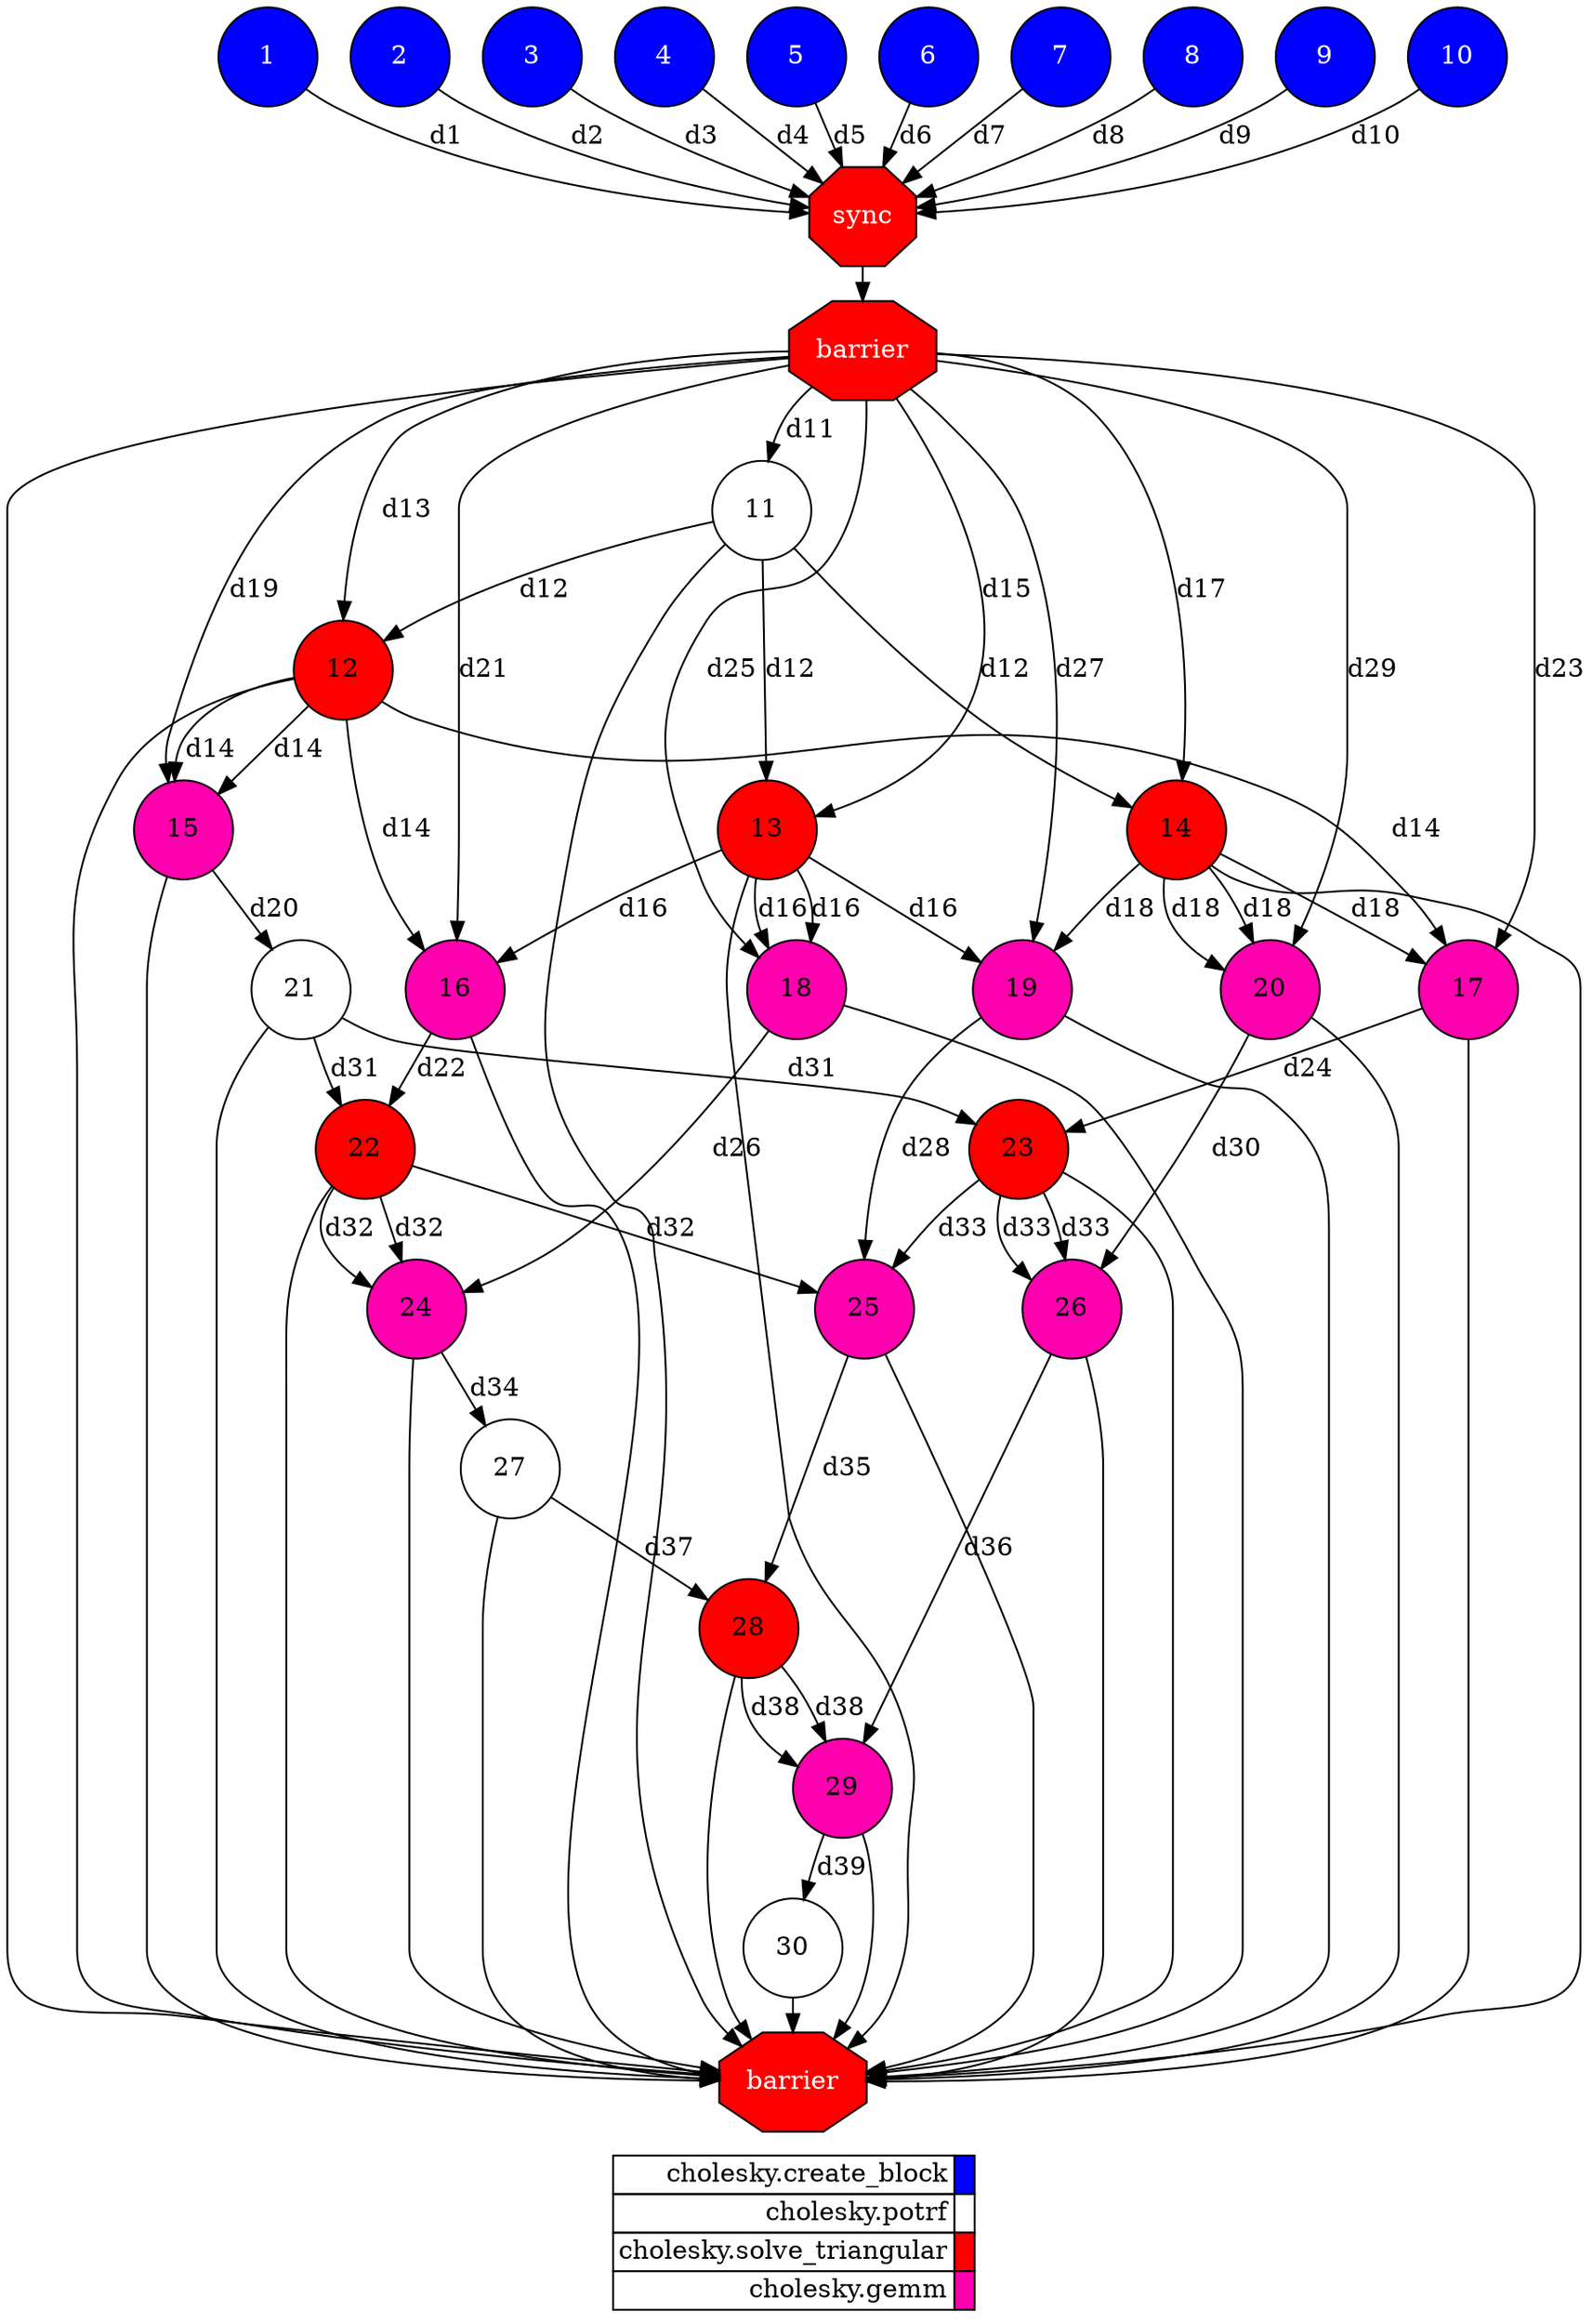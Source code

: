 digraph {
  rankdir=TB;
  labeljust="l";
  subgraph dependence_graph {
    ranksep=0.20;
    node[height=0.75];

1[shape=circle, style=filled fillcolor="#0000ff" fontcolor="#ffffff"];
2[shape=circle, style=filled fillcolor="#0000ff" fontcolor="#ffffff"];
3[shape=circle, style=filled fillcolor="#0000ff" fontcolor="#ffffff"];
4[shape=circle, style=filled fillcolor="#0000ff" fontcolor="#ffffff"];
5[shape=circle, style=filled fillcolor="#0000ff" fontcolor="#ffffff"];
6[shape=circle, style=filled fillcolor="#0000ff" fontcolor="#ffffff"];
7[shape=circle, style=filled fillcolor="#0000ff" fontcolor="#ffffff"];
8[shape=circle, style=filled fillcolor="#0000ff" fontcolor="#ffffff"];
9[shape=circle, style=filled fillcolor="#0000ff" fontcolor="#ffffff"];
10[shape=circle, style=filled fillcolor="#0000ff" fontcolor="#ffffff"];
Synchro1[label="sync", shape=octagon, style=filled fillcolor="#ff0000" fontcolor="#FFFFFF"];
1 -> Synchro1[ label="d1" ];
2 -> Synchro1[ label="d2" ];
3 -> Synchro1[ label="d3" ];
4 -> Synchro1[ label="d4" ];
5 -> Synchro1[ label="d5" ];
6 -> Synchro1[ label="d6" ];
7 -> Synchro1[ label="d7" ];
8 -> Synchro1[ label="d8" ];
9 -> Synchro1[ label="d9" ];
10 -> Synchro1[ label="d10" ];
Synchro2[label="barrier", shape=octagon, style=filled fillcolor="#ff0000" fontcolor="#FFFFFF"];
Synchro1 -> Synchro2;
11[shape=circle, style=filled fillcolor="#ffffff" fontcolor="#000000"];
Synchro2 -> 11[ label="d11" ];
12[shape=circle, style=filled fillcolor="#ff0000" fontcolor="#000000"];
11 -> 12[ label="d12" ];
Synchro2 -> 12[ label="d13" ];
13[shape=circle, style=filled fillcolor="#ff0000" fontcolor="#000000"];
11 -> 13[ label="d12" ];
Synchro2 -> 13[ label="d15" ];
14[shape=circle, style=filled fillcolor="#ff0000" fontcolor="#000000"];
11 -> 14[ label="d12" ];
Synchro2 -> 14[ label="d17" ];
15[shape=circle, style=filled fillcolor="#ff00ae" fontcolor="#000000"];
12 -> 15[ label="d14" ];
12 -> 15[ label="d14" ];
Synchro2 -> 15[ label="d19" ];
16[shape=circle, style=filled fillcolor="#ff00ae" fontcolor="#000000"];
13 -> 16[ label="d16" ];
12 -> 16[ label="d14" ];
Synchro2 -> 16[ label="d21" ];
17[shape=circle, style=filled fillcolor="#ff00ae" fontcolor="#000000"];
14 -> 17[ label="d18" ];
12 -> 17[ label="d14" ];
Synchro2 -> 17[ label="d23" ];
18[shape=circle, style=filled fillcolor="#ff00ae" fontcolor="#000000"];
13 -> 18[ label="d16" ];
13 -> 18[ label="d16" ];
Synchro2 -> 18[ label="d25" ];
19[shape=circle, style=filled fillcolor="#ff00ae" fontcolor="#000000"];
14 -> 19[ label="d18" ];
13 -> 19[ label="d16" ];
Synchro2 -> 19[ label="d27" ];
20[shape=circle, style=filled fillcolor="#ff00ae" fontcolor="#000000"];
14 -> 20[ label="d18" ];
14 -> 20[ label="d18" ];
Synchro2 -> 20[ label="d29" ];
21[shape=circle, style=filled fillcolor="#ffffff" fontcolor="#000000"];
15 -> 21[ label="d20" ];
22[shape=circle, style=filled fillcolor="#ff0000" fontcolor="#000000"];
21 -> 22[ label="d31" ];
16 -> 22[ label="d22" ];
23[shape=circle, style=filled fillcolor="#ff0000" fontcolor="#000000"];
21 -> 23[ label="d31" ];
17 -> 23[ label="d24" ];
24[shape=circle, style=filled fillcolor="#ff00ae" fontcolor="#000000"];
22 -> 24[ label="d32" ];
22 -> 24[ label="d32" ];
18 -> 24[ label="d26" ];
25[shape=circle, style=filled fillcolor="#ff00ae" fontcolor="#000000"];
23 -> 25[ label="d33" ];
22 -> 25[ label="d32" ];
19 -> 25[ label="d28" ];
26[shape=circle, style=filled fillcolor="#ff00ae" fontcolor="#000000"];
23 -> 26[ label="d33" ];
23 -> 26[ label="d33" ];
20 -> 26[ label="d30" ];
27[shape=circle, style=filled fillcolor="#ffffff" fontcolor="#000000"];
24 -> 27[ label="d34" ];
28[shape=circle, style=filled fillcolor="#ff0000" fontcolor="#000000"];
27 -> 28[ label="d37" ];
25 -> 28[ label="d35" ];
29[shape=circle, style=filled fillcolor="#ff00ae" fontcolor="#000000"];
28 -> 29[ label="d38" ];
28 -> 29[ label="d38" ];
26 -> 29[ label="d36" ];
30[shape=circle, style=filled fillcolor="#ffffff" fontcolor="#000000"];
29 -> 30[ label="d39" ];
Synchro3[label="barrier", shape=octagon, style=filled fillcolor="#ff0000" fontcolor="#FFFFFF"];
Synchro2 -> Synchro3;
14 -> Synchro3;
17 -> Synchro3;
21 -> Synchro3;
16 -> Synchro3;
19 -> Synchro3;
26 -> Synchro3;
23 -> Synchro3;
13 -> Synchro3;
11 -> Synchro3;
12 -> Synchro3;
24 -> Synchro3;
30 -> Synchro3;
18 -> Synchro3;
25 -> Synchro3;
29 -> Synchro3;
20 -> Synchro3;
27 -> Synchro3;
22 -> Synchro3;
28 -> Synchro3;
15 -> Synchro3;  }
  subgraph legend {
    rank=sink;
    node [shape=plaintext, height=0.75];
    ranksep=0.20;
    label = "Legend";
    key [label=<
      <table border="0" cellpadding="2" cellspacing="0" cellborder="1">
<tr>
<td align="right">cholesky.create_block</td>
<td bgcolor="#0000ff">&nbsp;</td>
</tr>
<tr>
<td align="right">cholesky.potrf</td>
<td bgcolor="#ffffff">&nbsp;</td>
</tr>
<tr>
<td align="right">cholesky.solve_triangular</td>
<td bgcolor="#ff0000">&nbsp;</td>
</tr>
<tr>
<td align="right">cholesky.gemm</td>
<td bgcolor="#ff00ae">&nbsp;</td>
</tr>
      </table>
    >]
  }
}
